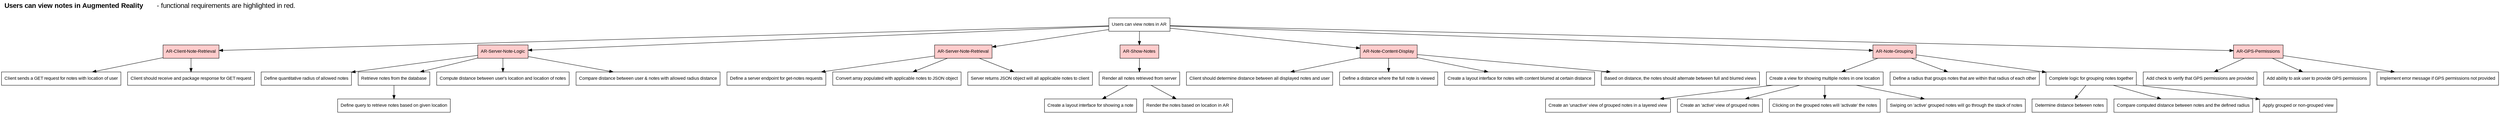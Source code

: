 digraph G {
    fontsize = 18
    fontname = Arial
    labelloc = "t"
    labeljust = "l"
    rankdir="TB"

    // System feature title
    label = <<b>Users can view notes in Augmented Reality      </b> - functional requirements are highlighted in red.<br/><br/>>

    // System feature
    node [shape=record fontname=Arial fontsize=12]
    0 [label="Users can view notes in AR"]

    // Functional Requirements
    node [style=filled fillcolor="#FFCCCC"]
    1 [label="AR-Client-Note-Retrieval"]
    2 [label="AR-Server-Note-Logic"]
    3 [label="AR-Server-Note-Retrieval"]
    4 [label="AR-Show-Notes"]
    5 [label="AR-Note-Content-Display"]
    6 [label="AR-Note-Grouping"]
    7 [label="AR-GPS-Permissions"]
    node [fillcolor="#FFFFFF"]
    0 -> 1, 2, 3, 4, 5, 6, 7

    // func-req-1 sub-reqs
    1.1 [label="Client sends a GET request for notes with location of user"]
    1.2 [label="Client should receive and package response for GET request"]
    1 -> {1.1, 1.2}

    2.1 [label="Define quantitative radius of allowed notes"]
    2.2 [label="Retrieve notes from the database"]
    2.3 [label="Compute distance between user's location and location of notes"]
    2.4 [label="Compare distance between user & notes with allowed radius distance"]
    2 -> {2.1, 2.2, 2.3, 2.4}

    "2.2.1" [label="Define query to retrieve notes based on given location"]
    2.2 -> {"2.2.1"}

    3.1 [label="Define a server endpoint for get-notes requests"]
    3.2 [label="Convert array populated with applicable notes to JSON object"]
    3.3 [label="Server returns JSON object will all applicable notes to client"]
    3 -> {3.1, 3.2, 3.3}

    4.1 [label="Render all notes retrieved from server"]
    4 -> {4.1}

    "4.1.1" [label="Create a layout interface for showing a note"]
    "4.1.2" [label="Render the notes based on location in AR"]
    4.1 -> {"4.1.1", "4.1.2"}

    5.1 [label="Client should determine distance between all displayed notes and user"]
    5.2 [label="Define a distance where the full note is viewed"]
    5.3 [label="Create a layout interface for notes with content blurred at certain distance"]
    5.4 [label="Based on distance, the notes should alternate between full and blurred views"]
    5 -> {5.1, 5.2, 5.3, 5.4}

    6.1 [label="Create a view for showing multiple notes in one location"]
    6.2 [label="Define a radius that groups notes that are within that radius of each other"]
    6.3 [label="Complete logic for grouping notes together"]
    6 -> {6.1, 6.2, 6.3}

    "6.1.1" [label="Create an 'unactive' view of grouped notes in a layered view"]
    "6.1.2" [label="Create an 'active' view of grouped notes"]
    "6.1.3" [label="Clicking on the grouped notes will 'activate' the notes"]
    "6.1.4" [label="Swiping on 'active' grouped notes will go through the stack of notes"]
    6.1 -> {"6.1.1", "6.1.2", "6.1.3", "6.1.4"}

    "6.3.1" [label="Determine distance between notes"]
    "6.3.2" [label="Compare computed distance between notes and the defined radius"]
    "6.3.3" [label="Apply grouped or non-grouped view"]
    6.3 -> {"6.3.1", "6.3.2", "6.3.3"}

    7.1 [label="Add check to verify that GPS permissions are provided"]
    7.2 [label="Add ability to ask user to provide GPS permissions"]
    7.3 [label="Implement error message if GPS permissions not provided"]
    7 -> {7.1, 7.2, 7.3}
}